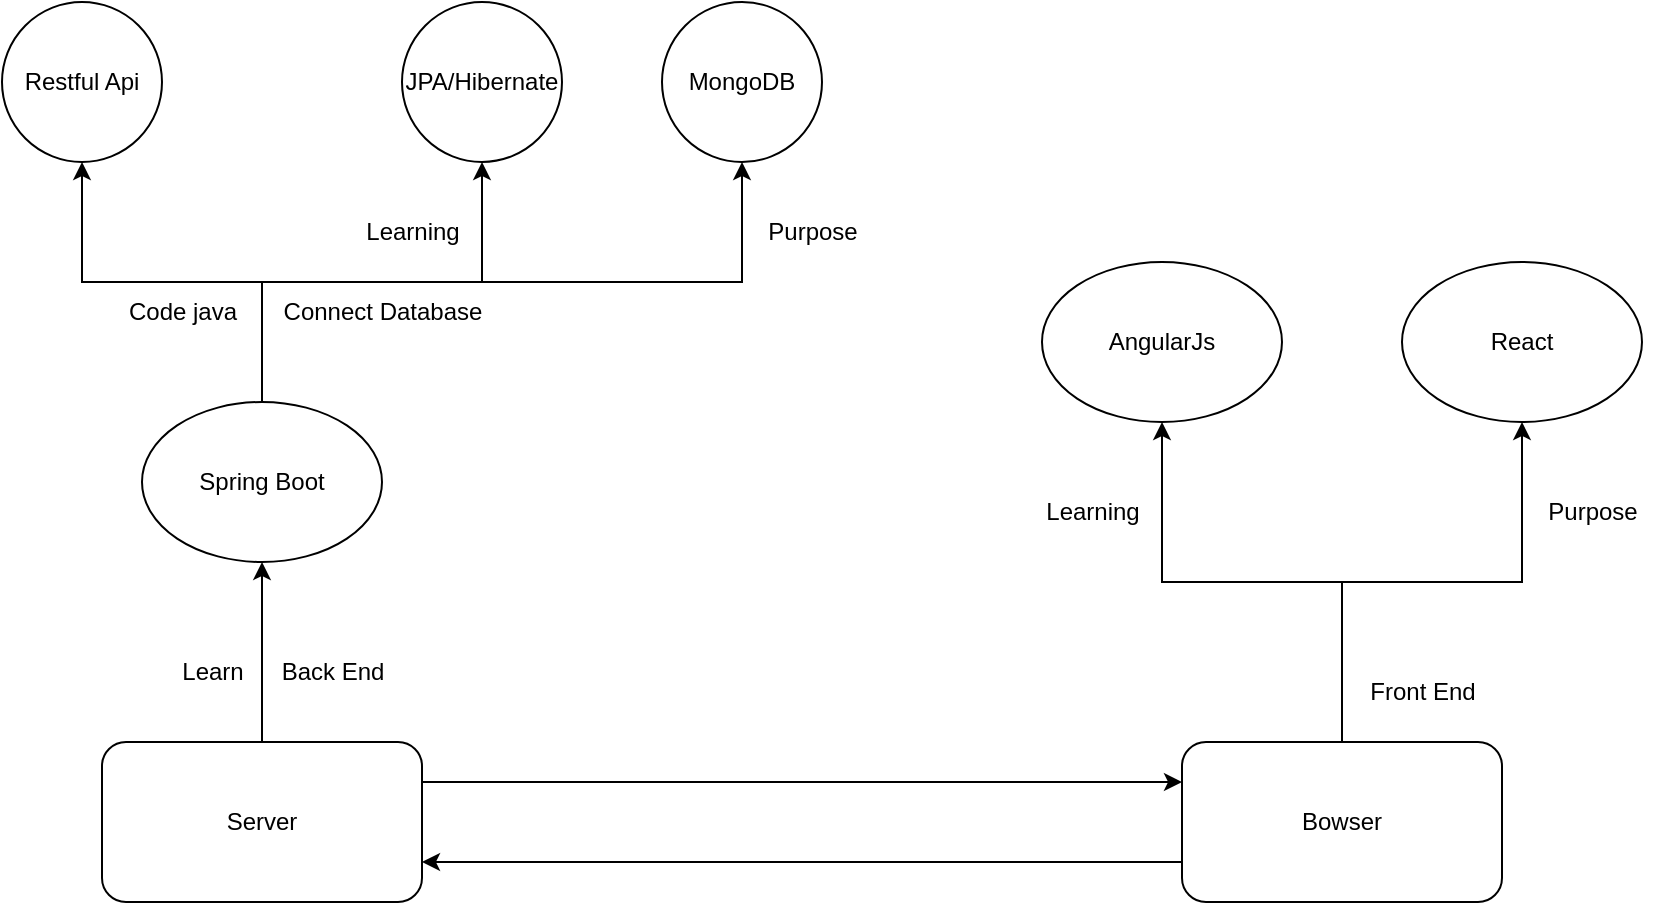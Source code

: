 <mxfile version="20.7.4" type="github">
  <diagram id="wh1W36pk23jFmzXjL_Ck" name="Page-1">
    <mxGraphModel dx="1174" dy="1912" grid="1" gridSize="10" guides="1" tooltips="1" connect="1" arrows="1" fold="1" page="1" pageScale="1" pageWidth="827" pageHeight="1169" math="0" shadow="0">
      <root>
        <mxCell id="0" />
        <mxCell id="1" parent="0" />
        <mxCell id="EDyrPu7dQQNRPbhDMoSb-8" style="edgeStyle=orthogonalEdgeStyle;rounded=0;orthogonalLoop=1;jettySize=auto;html=1;entryX=0.5;entryY=1;entryDx=0;entryDy=0;" parent="1" source="EDyrPu7dQQNRPbhDMoSb-4" target="EDyrPu7dQQNRPbhDMoSb-7" edge="1">
          <mxGeometry relative="1" as="geometry" />
        </mxCell>
        <mxCell id="EDyrPu7dQQNRPbhDMoSb-15" style="edgeStyle=orthogonalEdgeStyle;rounded=0;orthogonalLoop=1;jettySize=auto;html=1;entryX=0;entryY=0.25;entryDx=0;entryDy=0;exitX=1;exitY=0.25;exitDx=0;exitDy=0;" parent="1" source="EDyrPu7dQQNRPbhDMoSb-4" target="EDyrPu7dQQNRPbhDMoSb-6" edge="1">
          <mxGeometry relative="1" as="geometry" />
        </mxCell>
        <mxCell id="EDyrPu7dQQNRPbhDMoSb-4" value="Server" style="rounded=1;whiteSpace=wrap;html=1;" parent="1" vertex="1">
          <mxGeometry x="70" y="350" width="160" height="80" as="geometry" />
        </mxCell>
        <mxCell id="EDyrPu7dQQNRPbhDMoSb-16" style="edgeStyle=orthogonalEdgeStyle;rounded=0;orthogonalLoop=1;jettySize=auto;html=1;exitX=0;exitY=0.75;exitDx=0;exitDy=0;entryX=1;entryY=0.75;entryDx=0;entryDy=0;" parent="1" source="EDyrPu7dQQNRPbhDMoSb-6" target="EDyrPu7dQQNRPbhDMoSb-4" edge="1">
          <mxGeometry relative="1" as="geometry" />
        </mxCell>
        <mxCell id="EDyrPu7dQQNRPbhDMoSb-21" style="edgeStyle=orthogonalEdgeStyle;rounded=0;orthogonalLoop=1;jettySize=auto;html=1;entryX=0.5;entryY=1;entryDx=0;entryDy=0;" parent="1" source="EDyrPu7dQQNRPbhDMoSb-6" target="EDyrPu7dQQNRPbhDMoSb-19" edge="1">
          <mxGeometry relative="1" as="geometry" />
        </mxCell>
        <mxCell id="EDyrPu7dQQNRPbhDMoSb-22" style="edgeStyle=orthogonalEdgeStyle;rounded=0;orthogonalLoop=1;jettySize=auto;html=1;entryX=0.5;entryY=1;entryDx=0;entryDy=0;" parent="1" source="EDyrPu7dQQNRPbhDMoSb-6" target="EDyrPu7dQQNRPbhDMoSb-20" edge="1">
          <mxGeometry relative="1" as="geometry" />
        </mxCell>
        <mxCell id="EDyrPu7dQQNRPbhDMoSb-6" value="Bowser" style="rounded=1;whiteSpace=wrap;html=1;" parent="1" vertex="1">
          <mxGeometry x="610" y="350" width="160" height="80" as="geometry" />
        </mxCell>
        <mxCell id="EDyrPu7dQQNRPbhDMoSb-10" style="edgeStyle=orthogonalEdgeStyle;rounded=0;orthogonalLoop=1;jettySize=auto;html=1;" parent="1" source="EDyrPu7dQQNRPbhDMoSb-7" target="EDyrPu7dQQNRPbhDMoSb-9" edge="1">
          <mxGeometry relative="1" as="geometry" />
        </mxCell>
        <mxCell id="EDyrPu7dQQNRPbhDMoSb-13" style="edgeStyle=orthogonalEdgeStyle;rounded=0;orthogonalLoop=1;jettySize=auto;html=1;entryX=0.5;entryY=1;entryDx=0;entryDy=0;" parent="1" source="EDyrPu7dQQNRPbhDMoSb-7" target="EDyrPu7dQQNRPbhDMoSb-12" edge="1">
          <mxGeometry relative="1" as="geometry">
            <Array as="points">
              <mxPoint x="150" y="120" />
              <mxPoint x="260" y="120" />
            </Array>
          </mxGeometry>
        </mxCell>
        <mxCell id="zgpdS88G5yF-iRk3dVeh-2" style="edgeStyle=orthogonalEdgeStyle;rounded=0;orthogonalLoop=1;jettySize=auto;html=1;entryX=0.5;entryY=1;entryDx=0;entryDy=0;" edge="1" parent="1" source="EDyrPu7dQQNRPbhDMoSb-7" target="zgpdS88G5yF-iRk3dVeh-1">
          <mxGeometry relative="1" as="geometry">
            <Array as="points">
              <mxPoint x="150" y="120" />
              <mxPoint x="390" y="120" />
            </Array>
          </mxGeometry>
        </mxCell>
        <mxCell id="EDyrPu7dQQNRPbhDMoSb-7" value="Spring Boot" style="ellipse;whiteSpace=wrap;html=1;" parent="1" vertex="1">
          <mxGeometry x="90" y="180" width="120" height="80" as="geometry" />
        </mxCell>
        <mxCell id="EDyrPu7dQQNRPbhDMoSb-9" value="Restful Api" style="ellipse;whiteSpace=wrap;html=1;aspect=fixed;" parent="1" vertex="1">
          <mxGeometry x="20" y="-20" width="80" height="80" as="geometry" />
        </mxCell>
        <mxCell id="EDyrPu7dQQNRPbhDMoSb-11" value="Code java" style="text;html=1;align=center;verticalAlign=middle;resizable=0;points=[];autosize=1;strokeColor=none;fillColor=none;" parent="1" vertex="1">
          <mxGeometry x="70" y="120" width="80" height="30" as="geometry" />
        </mxCell>
        <mxCell id="EDyrPu7dQQNRPbhDMoSb-12" value="JPA/Hibernate" style="ellipse;whiteSpace=wrap;html=1;aspect=fixed;" parent="1" vertex="1">
          <mxGeometry x="220" y="-20" width="80" height="80" as="geometry" />
        </mxCell>
        <mxCell id="EDyrPu7dQQNRPbhDMoSb-14" value="Connect Database" style="text;html=1;align=center;verticalAlign=middle;resizable=0;points=[];autosize=1;strokeColor=none;fillColor=none;" parent="1" vertex="1">
          <mxGeometry x="150" y="120" width="120" height="30" as="geometry" />
        </mxCell>
        <mxCell id="EDyrPu7dQQNRPbhDMoSb-19" value="AngularJs" style="ellipse;whiteSpace=wrap;html=1;" parent="1" vertex="1">
          <mxGeometry x="540" y="110" width="120" height="80" as="geometry" />
        </mxCell>
        <mxCell id="EDyrPu7dQQNRPbhDMoSb-20" value="React" style="ellipse;whiteSpace=wrap;html=1;" parent="1" vertex="1">
          <mxGeometry x="720" y="110" width="120" height="80" as="geometry" />
        </mxCell>
        <mxCell id="EDyrPu7dQQNRPbhDMoSb-24" value="Back End" style="text;html=1;align=center;verticalAlign=middle;resizable=0;points=[];autosize=1;strokeColor=none;fillColor=none;" parent="1" vertex="1">
          <mxGeometry x="150" y="300" width="70" height="30" as="geometry" />
        </mxCell>
        <mxCell id="EDyrPu7dQQNRPbhDMoSb-25" value="Front End" style="text;html=1;align=center;verticalAlign=middle;resizable=0;points=[];autosize=1;strokeColor=none;fillColor=none;" parent="1" vertex="1">
          <mxGeometry x="690" y="310" width="80" height="30" as="geometry" />
        </mxCell>
        <mxCell id="EDyrPu7dQQNRPbhDMoSb-27" value="Learning" style="text;html=1;align=center;verticalAlign=middle;resizable=0;points=[];autosize=1;strokeColor=none;fillColor=none;" parent="1" vertex="1">
          <mxGeometry x="190" y="80" width="70" height="30" as="geometry" />
        </mxCell>
        <mxCell id="EDyrPu7dQQNRPbhDMoSb-28" value="Learn" style="text;html=1;align=center;verticalAlign=middle;resizable=0;points=[];autosize=1;strokeColor=none;fillColor=none;" parent="1" vertex="1">
          <mxGeometry x="100" y="300" width="50" height="30" as="geometry" />
        </mxCell>
        <mxCell id="zgpdS88G5yF-iRk3dVeh-1" value="MongoDB" style="ellipse;whiteSpace=wrap;html=1;aspect=fixed;" vertex="1" parent="1">
          <mxGeometry x="350" y="-20" width="80" height="80" as="geometry" />
        </mxCell>
        <mxCell id="zgpdS88G5yF-iRk3dVeh-3" value="Purpose" style="text;html=1;align=center;verticalAlign=middle;resizable=0;points=[];autosize=1;strokeColor=none;fillColor=none;" vertex="1" parent="1">
          <mxGeometry x="390" y="80" width="70" height="30" as="geometry" />
        </mxCell>
        <mxCell id="zgpdS88G5yF-iRk3dVeh-4" value="Purpose" style="text;html=1;align=center;verticalAlign=middle;resizable=0;points=[];autosize=1;strokeColor=none;fillColor=none;" vertex="1" parent="1">
          <mxGeometry x="780" y="220" width="70" height="30" as="geometry" />
        </mxCell>
        <mxCell id="zgpdS88G5yF-iRk3dVeh-5" value="Learning" style="text;html=1;align=center;verticalAlign=middle;resizable=0;points=[];autosize=1;strokeColor=none;fillColor=none;" vertex="1" parent="1">
          <mxGeometry x="530" y="220" width="70" height="30" as="geometry" />
        </mxCell>
      </root>
    </mxGraphModel>
  </diagram>
</mxfile>
